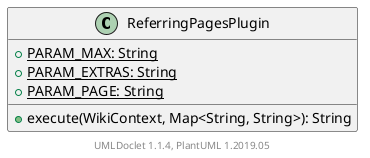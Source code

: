 @startuml

    class ReferringPagesPlugin [[ReferringPagesPlugin.html]] {
        {static} +PARAM_MAX: String
        {static} +PARAM_EXTRAS: String
        {static} +PARAM_PAGE: String
        +execute(WikiContext, Map<String, String>): String
    }


    center footer UMLDoclet 1.1.4, PlantUML 1.2019.05
@enduml
